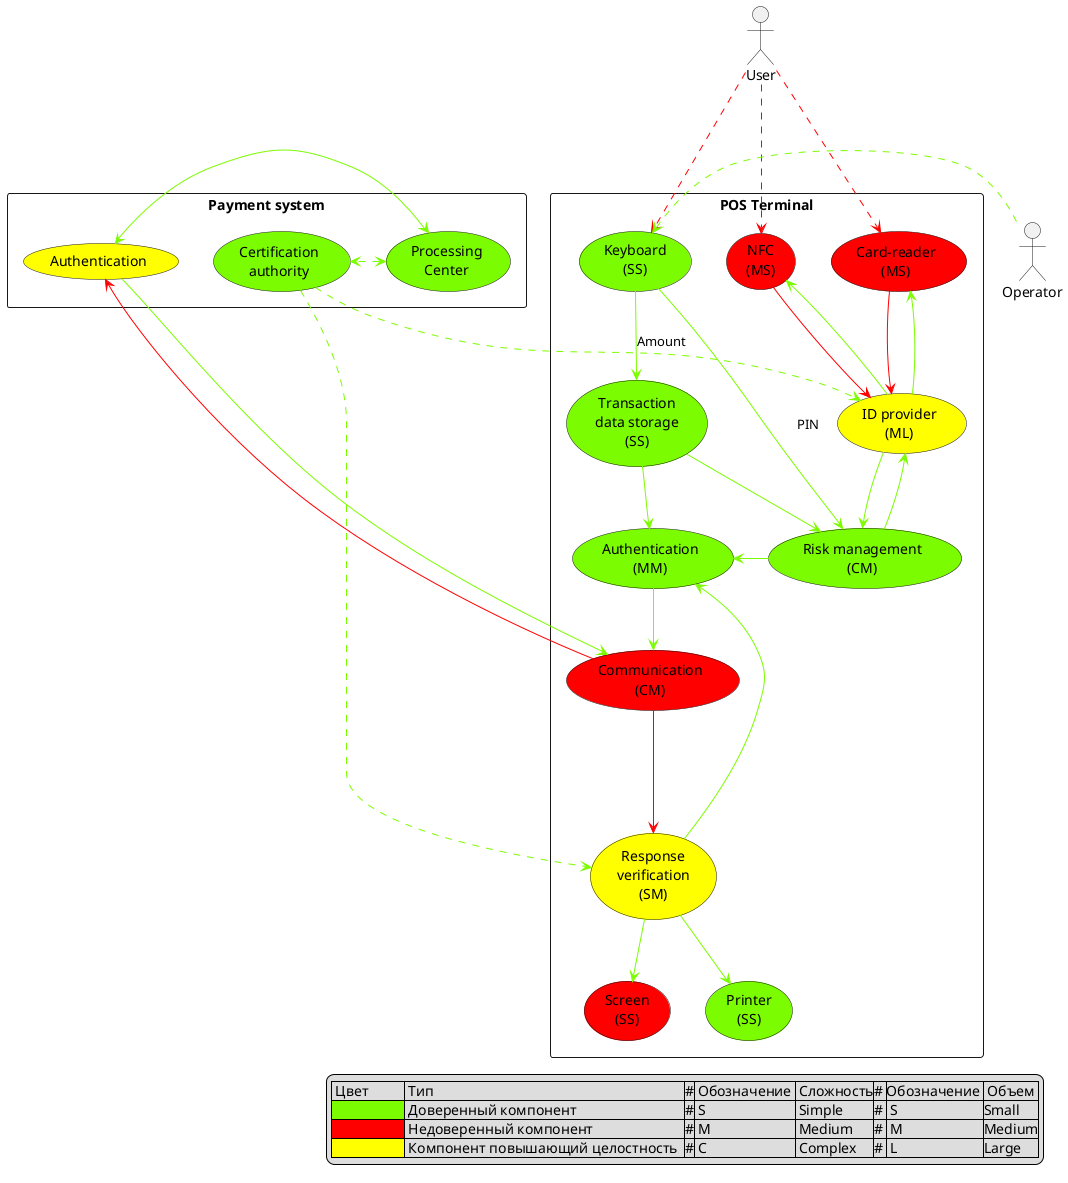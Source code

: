 @startuml

actor User as U
actor Operator as O

rectangle "Payment system" {
    usecase "Certification\nauthority" as CA #lawngreen
    usecase "Processing\nCenter" as proc #lawngreen
    usecase "Authentication" as proca #yellow

    proca <-[#lawngreen]> proc
    proc <.[#lawngreen]> CA
}

rectangle "POS Terminal" {
    usecase "Communication\n(CM)" as comm #red
    usecase "Screen\n(SS)" as screen #red
    usecase "NFC\n(MS)" as nfc #red
    usecase "Card-reader\n(MS)" as card #red

    usecase "Response\nverification\n(SM)" as ver #yellow
    usecase "ID provider\n(ML)" as idp #yellow
    usecase "Risk management\n(CM)" as rm #lawngreen

    usecase "Printer\n(SS)" as printer #lawngreen
    usecase "Keyboard\n(SS)" as kb #lawngreen
    usecase "Authentication\n(MM)" as auth #lawngreen
    usecase "Transaction\ndata storage\n(SS)" as tds #lawngreen
}

CA .[#lawngreen].> ver
CA .[#lawngreen].> idp

U ...[#red]> nfc
U ..[#red]> card
U ..[#red]> kb
O .[#lawngreen]> kb

nfc  --[#red]> idp
nfc  <--[#lawngreen] idp
card --[#red]> idp
card <--[#lawngreen] idp

kb -[#lawngreen]-> tds : Amount
kb --[#lawngreen]-> rm : PIN

tds --[#lawngreen]> rm
idp --[#lawngreen]> rm
idp <--[#lawngreen] rm

tds --[#lawngreen]> auth
rm -[#lawngreen]> auth
auth --[#lawngreen]> comm
ver --[#lawngreen]> auth

proca <--[#red]- comm
proca --[#lawngreen]-> comm
comm --[#red]-> ver
ver --[#lawngreen]> printer
ver --[#lawngreen]> screen

legend right
| Цвет          | Тип                               |#| Обозначение | Сложность|# |Обозначение | Объем |
| <#lawngreen>  | Доверенный компонент              |#| S | Simple  |#| S|Small|
| <#red>        | Недоверенный компонент            |#| M | Medium  |#| M|Medium|
| <#yellow>     | Компонент повышающий целостность  |#| C | Complex |#| L|Large|
end legend

@enduml